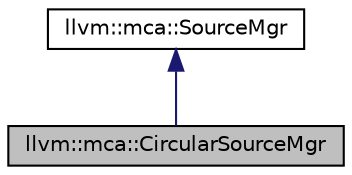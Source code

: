 digraph "llvm::mca::CircularSourceMgr"
{
 // LATEX_PDF_SIZE
  bgcolor="transparent";
  edge [fontname="Helvetica",fontsize="10",labelfontname="Helvetica",labelfontsize="10"];
  node [fontname="Helvetica",fontsize="10",shape=record];
  Node1 [label="llvm::mca::CircularSourceMgr",height=0.2,width=0.4,color="black", fillcolor="grey75", style="filled", fontcolor="black",tooltip="The default implementation of SourceMgr."];
  Node2 -> Node1 [dir="back",color="midnightblue",fontsize="10",style="solid",fontname="Helvetica"];
  Node2 [label="llvm::mca::SourceMgr",height=0.2,width=0.4,color="black",URL="$structllvm_1_1mca_1_1SourceMgr.html",tooltip="Abstracting the input code sequence (a sequence of MCInst) and assigning unique identifiers to every ..."];
}
